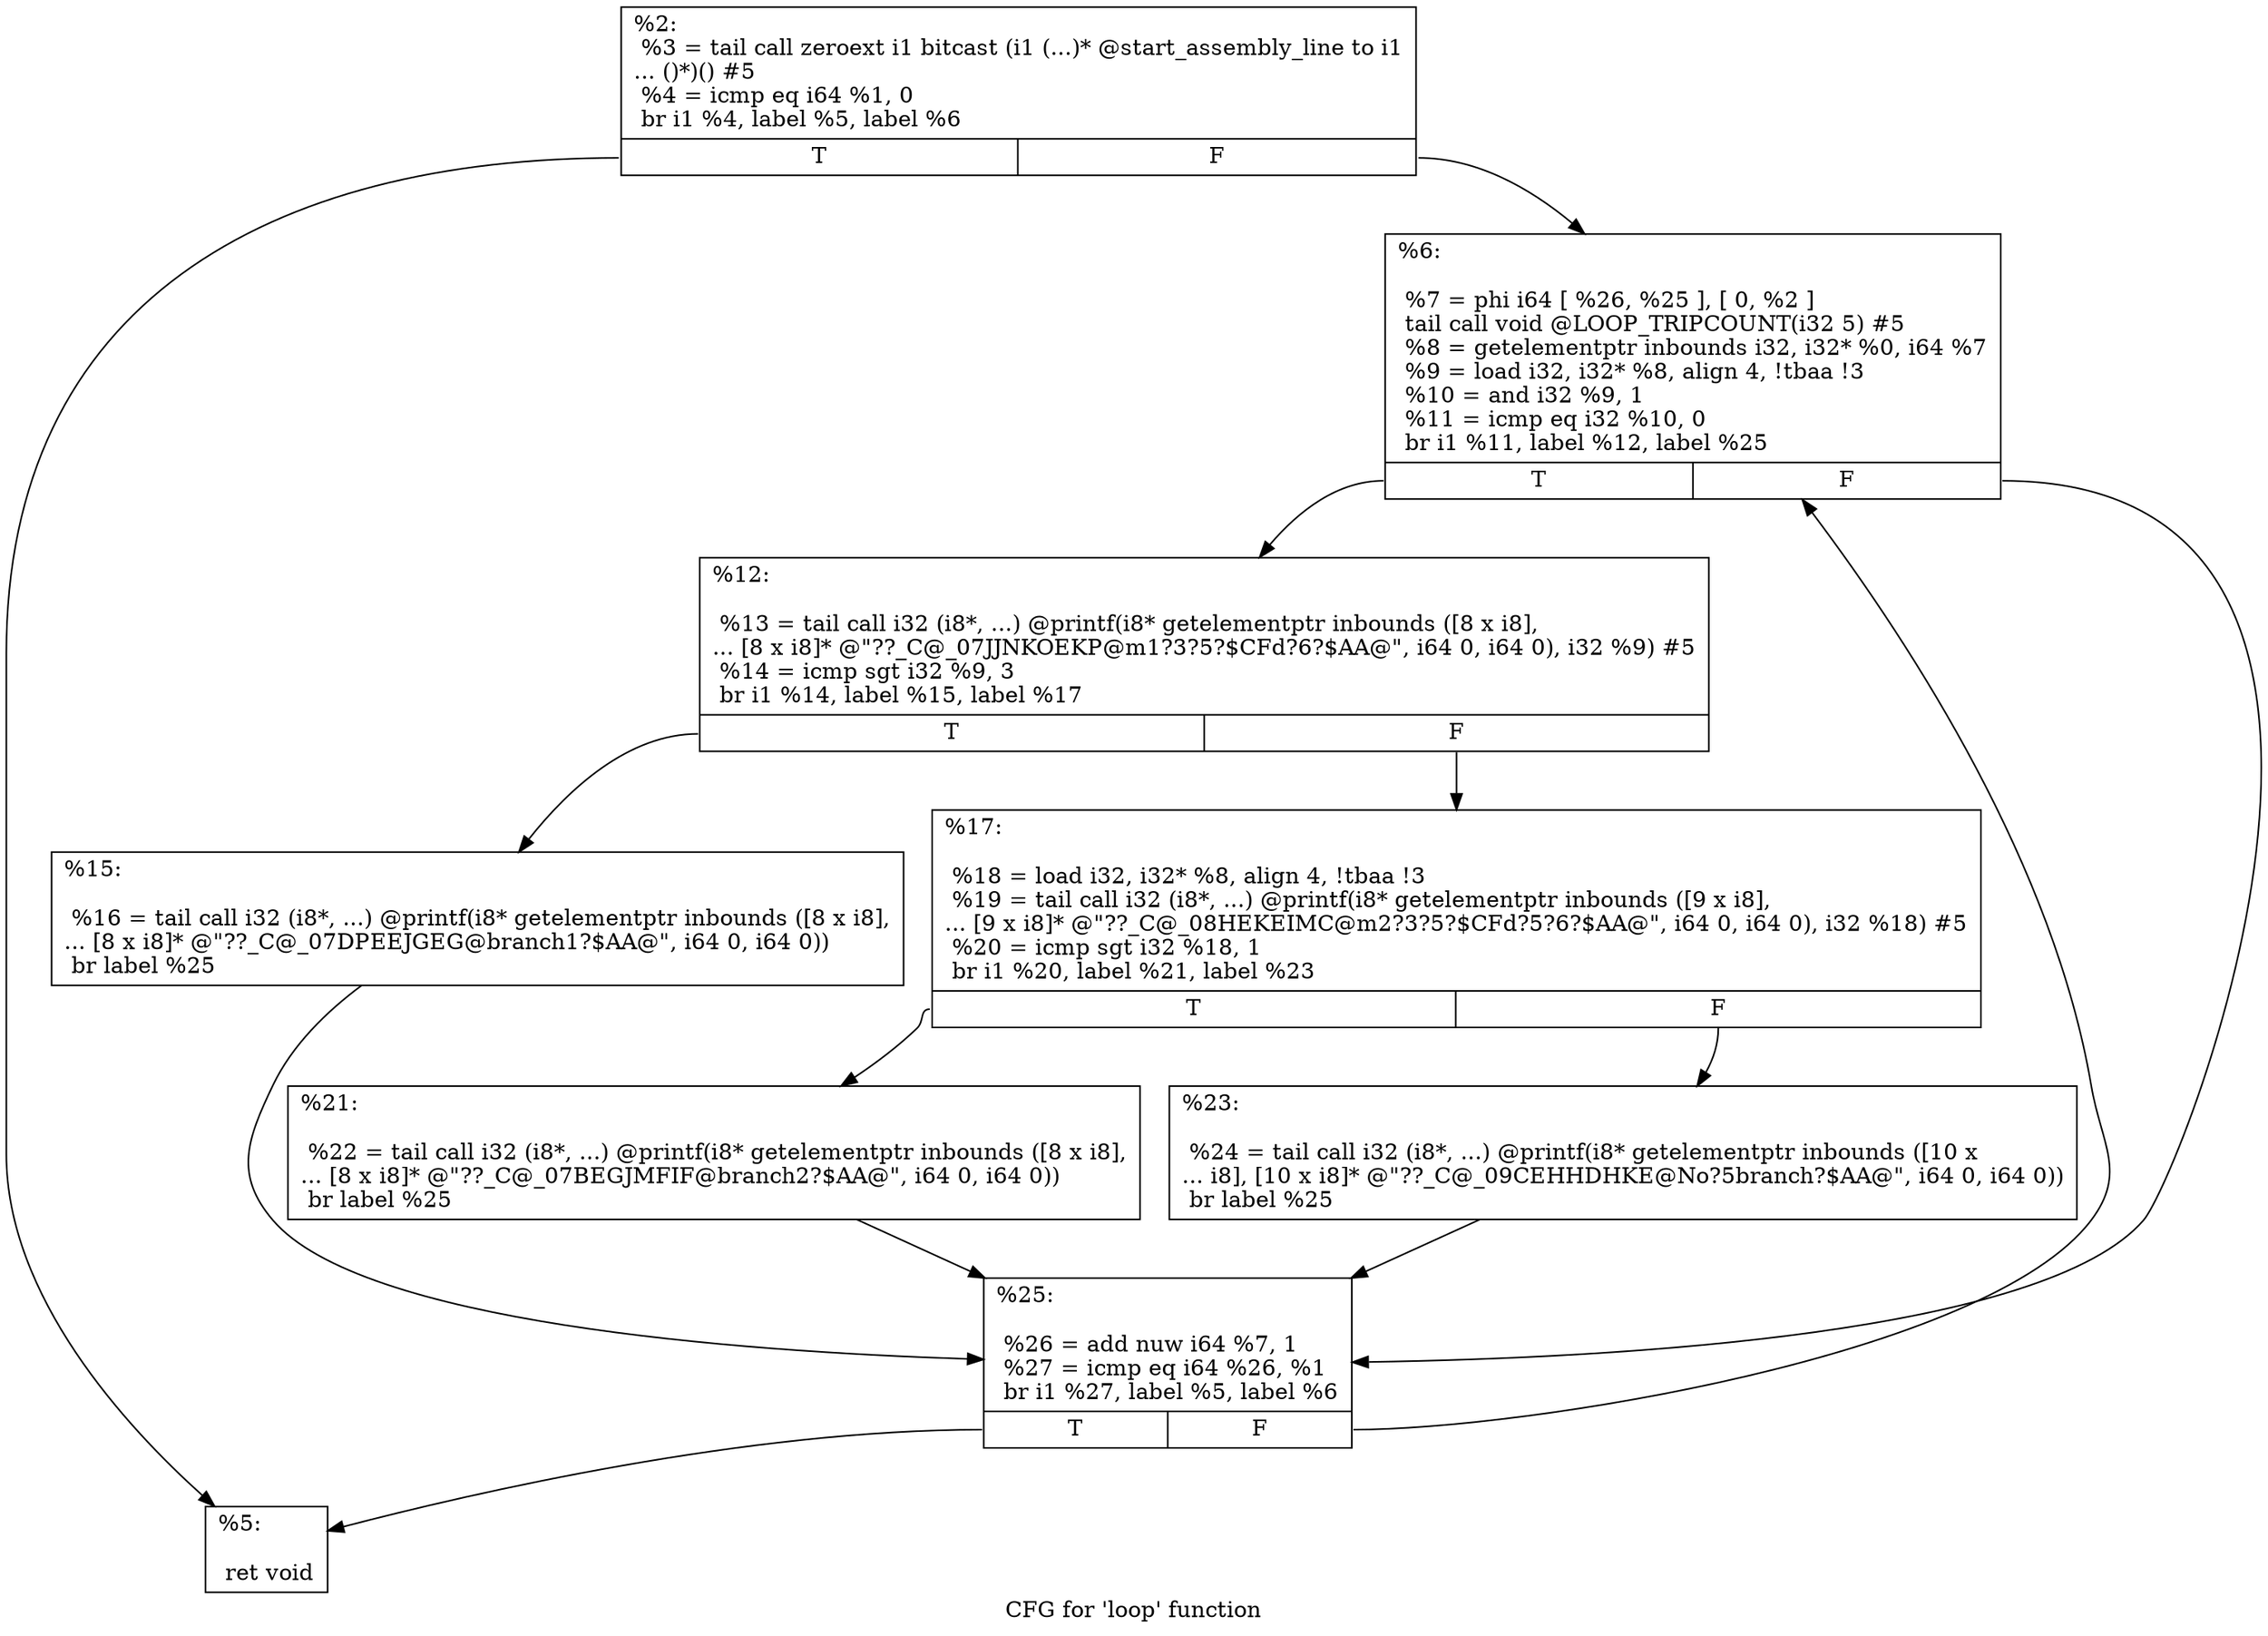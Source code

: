 digraph "CFG for 'loop' function" {
	label="CFG for 'loop' function";

	Node0x63c638 [shape=record,label="{%2:\l  %3 = tail call zeroext i1 bitcast (i1 (...)* @start_assembly_line to i1\l... ()*)() #5\l  %4 = icmp eq i64 %1, 0\l  br i1 %4, label %5, label %6\l|{<s0>T|<s1>F}}"];
	Node0x63c638:s0 -> Node0x63c868;
	Node0x63c638:s1 -> Node0x63c910;
	Node0x63c868 [shape=record,label="{%5:\l\l  ret void\l}"];
	Node0x63c910 [shape=record,label="{%6:\l\l  %7 = phi i64 [ %26, %25 ], [ 0, %2 ]\l  tail call void @LOOP_TRIPCOUNT(i32 5) #5\l  %8 = getelementptr inbounds i32, i32* %0, i64 %7\l  %9 = load i32, i32* %8, align 4, !tbaa !3\l  %10 = and i32 %9, 1\l  %11 = icmp eq i32 %10, 0\l  br i1 %11, label %12, label %25\l|{<s0>T|<s1>F}}"];
	Node0x63c910:s0 -> Node0x63c9f0;
	Node0x63c910:s1 -> Node0x63c408;
	Node0x63c9f0 [shape=record,label="{%12:\l\l  %13 = tail call i32 (i8*, ...) @printf(i8* getelementptr inbounds ([8 x i8],\l... [8 x i8]* @\"??_C@_07JJNKOEKP@m1?3?5?$CFd?6?$AA@\", i64 0, i64 0), i32 %9) #5\l  %14 = icmp sgt i32 %9, 3\l  br i1 %14, label %15, label %17\l|{<s0>T|<s1>F}}"];
	Node0x63c9f0:s0 -> Node0x63cad0;
	Node0x63c9f0:s1 -> Node0x63ca98;
	Node0x63cad0 [shape=record,label="{%15:\l\l  %16 = tail call i32 (i8*, ...) @printf(i8* getelementptr inbounds ([8 x i8],\l... [8 x i8]* @\"??_C@_07DPEEJGEG@branch1?$AA@\", i64 0, i64 0))\l  br label %25\l}"];
	Node0x63cad0 -> Node0x63c408;
	Node0x63ca98 [shape=record,label="{%17:\l\l  %18 = load i32, i32* %8, align 4, !tbaa !3\l  %19 = tail call i32 (i8*, ...) @printf(i8* getelementptr inbounds ([9 x i8],\l... [9 x i8]* @\"??_C@_08HEKEIMC@m2?3?5?$CFd?5?6?$AA@\", i64 0, i64 0), i32 %18) #5\l  %20 = icmp sgt i32 %18, 1\l  br i1 %20, label %21, label %23\l|{<s0>T|<s1>F}}"];
	Node0x63ca98:s0 -> Node0x6572d0;
	Node0x63ca98:s1 -> Node0x657650;
	Node0x6572d0 [shape=record,label="{%21:\l\l  %22 = tail call i32 (i8*, ...) @printf(i8* getelementptr inbounds ([8 x i8],\l... [8 x i8]* @\"??_C@_07BEGJMFIF@branch2?$AA@\", i64 0, i64 0))\l  br label %25\l}"];
	Node0x6572d0 -> Node0x63c408;
	Node0x657650 [shape=record,label="{%23:\l\l  %24 = tail call i32 (i8*, ...) @printf(i8* getelementptr inbounds ([10 x\l... i8], [10 x i8]* @\"??_C@_09CEHHDHKE@No?5branch?$AA@\", i64 0, i64 0))\l  br label %25\l}"];
	Node0x657650 -> Node0x63c408;
	Node0x63c408 [shape=record,label="{%25:\l\l  %26 = add nuw i64 %7, 1\l  %27 = icmp eq i64 %26, %1\l  br i1 %27, label %5, label %6\l|{<s0>T|<s1>F}}"];
	Node0x63c408:s0 -> Node0x63c868;
	Node0x63c408:s1 -> Node0x63c910;
}
